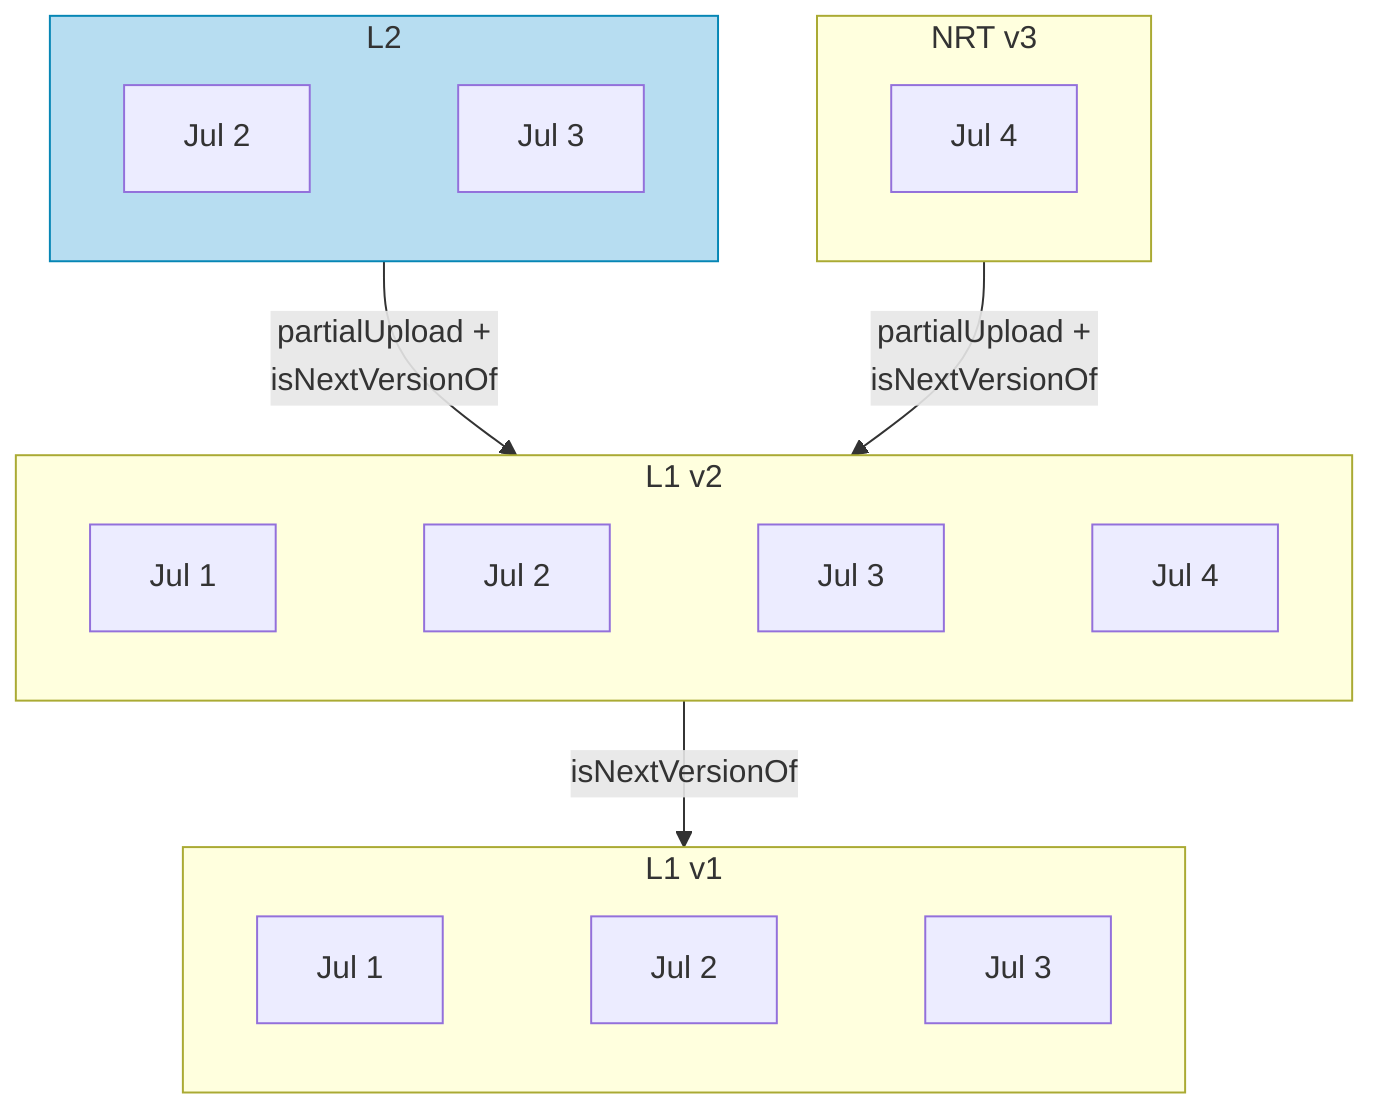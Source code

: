 flowchart TB

  subgraph l2[L2]
    l2_1[Jul 2]
    l2_2[Jul 3]
    l2_1~~~l2_2
  end

  subgraph nrt3[NRT v3]
    nrt3_4[Jul 4]
  end

  subgraph nrt2[L1 v2]
    nrt2_1[Jul 1]
    nrt2_2[Jul 2]
    nrt2_3[Jul 3]
    nrt2_4[Jul 4]
    nrt2_1~~~nrt2_2
    nrt2_2~~~nrt2_3
    nrt2_3~~~nrt2_4
  end

  l2-->|partialUpload +<br/>isNextVersionOf|nrt2
  nrt3-->|partialUpload +<br/>isNextVersionOf|nrt2

  subgraph nrt1[L1 v1]
    nrt1_1[Jul 1]
    nrt1_2[Jul 2]
    nrt1_3[Jul 3]
    nrt1_1~~~nrt1_2
    nrt1_2~~~nrt1_3
  end

  nrt2-->|isNextVersionOf|nrt1

  style l2 fill:#b7ddf1,stroke:#0686B5